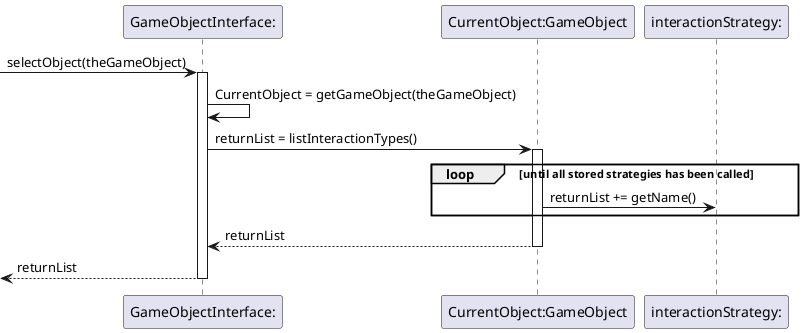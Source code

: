 @startuml object

[-> "GameObjectInterface:" ++: selectObject(theGameObject)
"GameObjectInterface:" -> "GameObjectInterface:": CurrentObject = getGameObject(theGameObject)
"GameObjectInterface:" -> "CurrentObject:GameObject" ++: returnList = listInteractionTypes()
    loop until all stored strategies has been called
    "CurrentObject:GameObject" -> "interactionStrategy:": returnList += getName()
    end
    return returnList
    return returnList

@enduml
